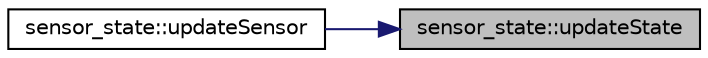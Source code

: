 digraph "sensor_state::updateState"
{
 // LATEX_PDF_SIZE
  edge [fontname="Helvetica",fontsize="10",labelfontname="Helvetica",labelfontsize="10"];
  node [fontname="Helvetica",fontsize="10",shape=record];
  rankdir="RL";
  Node1 [label="sensor_state::updateState",height=0.2,width=0.4,color="black", fillcolor="grey75", style="filled", fontcolor="black",tooltip=" "];
  Node1 -> Node2 [dir="back",color="midnightblue",fontsize="10",style="solid",fontname="Helvetica"];
  Node2 [label="sensor_state::updateSensor",height=0.2,width=0.4,color="black", fillcolor="white", style="filled",URL="$classsensor__state.html#a8720a72255dc9e41a34d67a345698a48",tooltip=" "];
}
